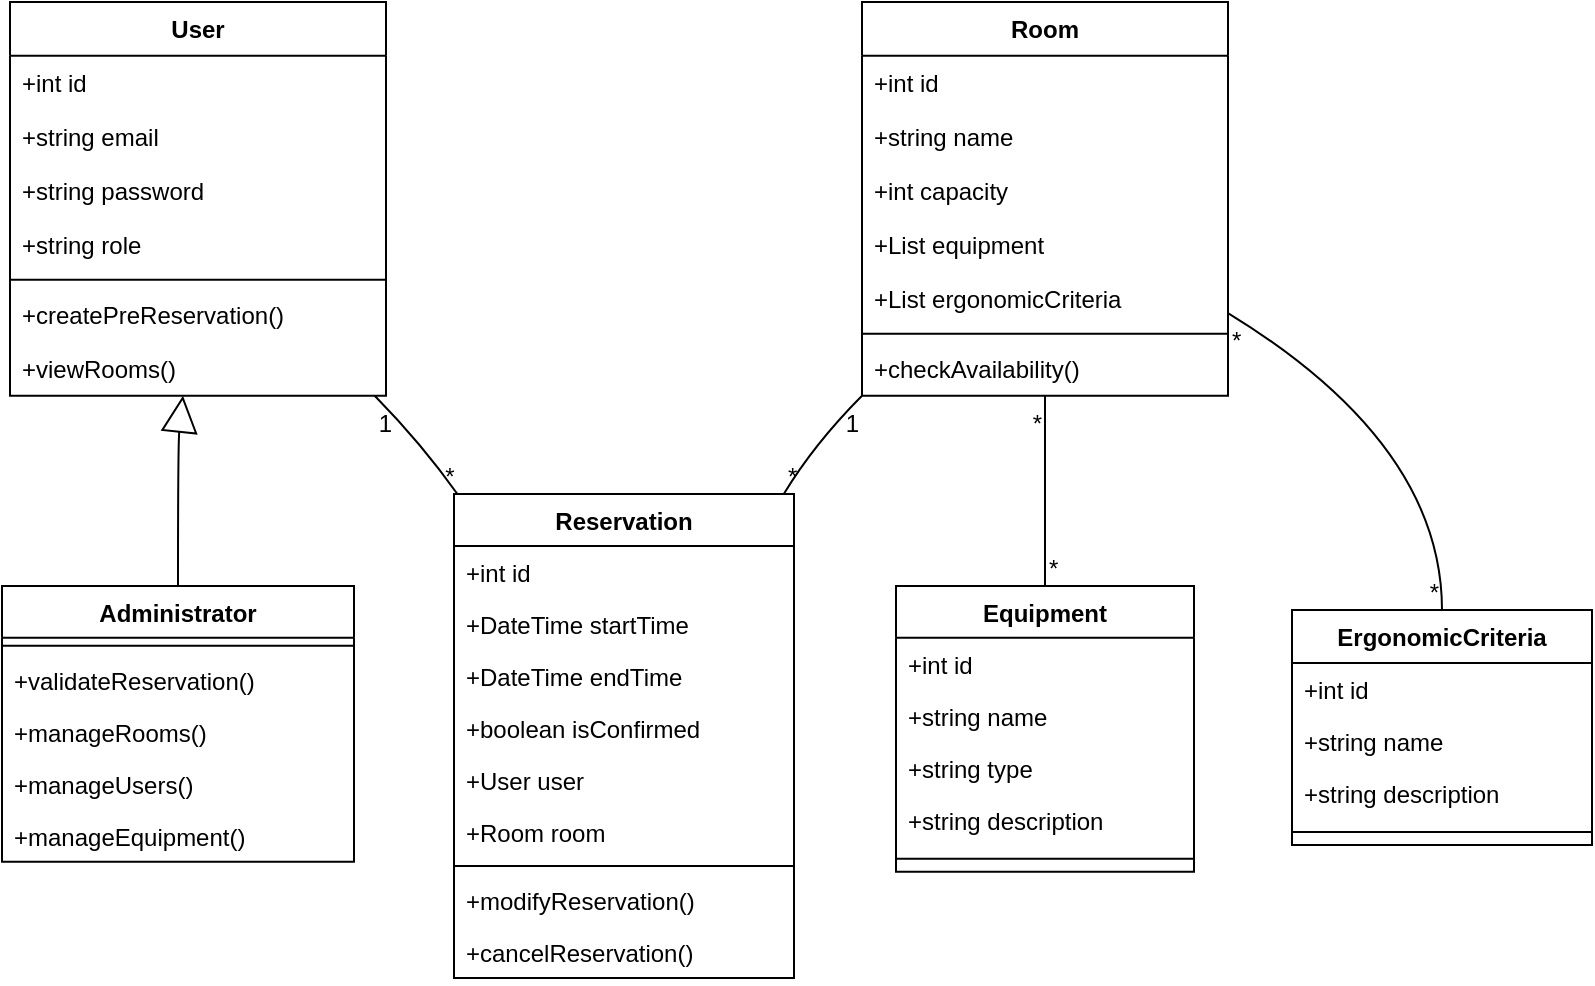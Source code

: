 <mxfile version="24.8.2">
  <diagram name="Page-1" id="cw3Oyj1yKuwxjFokrLpM">
    <mxGraphModel dx="1317" dy="965" grid="1" gridSize="10" guides="1" tooltips="1" connect="1" arrows="1" fold="1" page="1" pageScale="1" pageWidth="827" pageHeight="1169" math="0" shadow="0">
      <root>
        <mxCell id="0" />
        <mxCell id="1" parent="0" />
        <mxCell id="2Id6K7MQPigZAek3vA0n-1" value="User" style="swimlane;fontStyle=1;align=center;verticalAlign=top;childLayout=stackLayout;horizontal=1;startSize=26.857;horizontalStack=0;resizeParent=1;resizeParentMax=0;resizeLast=0;collapsible=0;marginBottom=0;flipH=0;flipV=0;" vertex="1" parent="1">
          <mxGeometry x="14" y="240" width="188" height="196.857" as="geometry" />
        </mxCell>
        <mxCell id="2Id6K7MQPigZAek3vA0n-2" value="+int id" style="text;strokeColor=none;fillColor=none;align=left;verticalAlign=top;spacingLeft=4;spacingRight=4;overflow=hidden;rotatable=0;points=[[0,0.5],[1,0.5]];portConstraint=eastwest;" vertex="1" parent="2Id6K7MQPigZAek3vA0n-1">
          <mxGeometry y="26.857" width="188" height="27" as="geometry" />
        </mxCell>
        <mxCell id="2Id6K7MQPigZAek3vA0n-3" value="+string email" style="text;strokeColor=none;fillColor=none;align=left;verticalAlign=top;spacingLeft=4;spacingRight=4;overflow=hidden;rotatable=0;points=[[0,0.5],[1,0.5]];portConstraint=eastwest;" vertex="1" parent="2Id6K7MQPigZAek3vA0n-1">
          <mxGeometry y="53.857" width="188" height="27" as="geometry" />
        </mxCell>
        <mxCell id="2Id6K7MQPigZAek3vA0n-4" value="+string password" style="text;strokeColor=none;fillColor=none;align=left;verticalAlign=top;spacingLeft=4;spacingRight=4;overflow=hidden;rotatable=0;points=[[0,0.5],[1,0.5]];portConstraint=eastwest;" vertex="1" parent="2Id6K7MQPigZAek3vA0n-1">
          <mxGeometry y="80.857" width="188" height="27" as="geometry" />
        </mxCell>
        <mxCell id="2Id6K7MQPigZAek3vA0n-5" value="+string role" style="text;strokeColor=none;fillColor=none;align=left;verticalAlign=top;spacingLeft=4;spacingRight=4;overflow=hidden;rotatable=0;points=[[0,0.5],[1,0.5]];portConstraint=eastwest;" vertex="1" parent="2Id6K7MQPigZAek3vA0n-1">
          <mxGeometry y="107.857" width="188" height="27" as="geometry" />
        </mxCell>
        <mxCell id="2Id6K7MQPigZAek3vA0n-6" style="line;strokeWidth=1;fillColor=none;align=left;verticalAlign=middle;spacingTop=-1;spacingLeft=3;spacingRight=3;rotatable=0;labelPosition=right;points=[];portConstraint=eastwest;strokeColor=inherit;" vertex="1" parent="2Id6K7MQPigZAek3vA0n-1">
          <mxGeometry y="134.857" width="188" height="8" as="geometry" />
        </mxCell>
        <mxCell id="2Id6K7MQPigZAek3vA0n-7" value="+createPreReservation()" style="text;strokeColor=none;fillColor=none;align=left;verticalAlign=top;spacingLeft=4;spacingRight=4;overflow=hidden;rotatable=0;points=[[0,0.5],[1,0.5]];portConstraint=eastwest;" vertex="1" parent="2Id6K7MQPigZAek3vA0n-1">
          <mxGeometry y="142.857" width="188" height="27" as="geometry" />
        </mxCell>
        <mxCell id="2Id6K7MQPigZAek3vA0n-8" value="+viewRooms()" style="text;strokeColor=none;fillColor=none;align=left;verticalAlign=top;spacingLeft=4;spacingRight=4;overflow=hidden;rotatable=0;points=[[0,0.5],[1,0.5]];portConstraint=eastwest;" vertex="1" parent="2Id6K7MQPigZAek3vA0n-1">
          <mxGeometry y="169.857" width="188" height="27" as="geometry" />
        </mxCell>
        <mxCell id="2Id6K7MQPigZAek3vA0n-9" value="Administrator" style="swimlane;fontStyle=1;align=center;verticalAlign=top;childLayout=stackLayout;horizontal=1;startSize=25.818;horizontalStack=0;resizeParent=1;resizeParentMax=0;resizeLast=0;collapsible=0;marginBottom=0;flipH=0;flipV=0;" vertex="1" parent="1">
          <mxGeometry x="10" y="532" width="176" height="137.818" as="geometry" />
        </mxCell>
        <mxCell id="2Id6K7MQPigZAek3vA0n-10" style="line;strokeWidth=1;fillColor=none;align=left;verticalAlign=middle;spacingTop=-1;spacingLeft=3;spacingRight=3;rotatable=0;labelPosition=right;points=[];portConstraint=eastwest;strokeColor=inherit;" vertex="1" parent="2Id6K7MQPigZAek3vA0n-9">
          <mxGeometry y="25.818" width="176" height="8" as="geometry" />
        </mxCell>
        <mxCell id="2Id6K7MQPigZAek3vA0n-11" value="+validateReservation()" style="text;strokeColor=none;fillColor=none;align=left;verticalAlign=top;spacingLeft=4;spacingRight=4;overflow=hidden;rotatable=0;points=[[0,0.5],[1,0.5]];portConstraint=eastwest;" vertex="1" parent="2Id6K7MQPigZAek3vA0n-9">
          <mxGeometry y="33.818" width="176" height="26" as="geometry" />
        </mxCell>
        <mxCell id="2Id6K7MQPigZAek3vA0n-12" value="+manageRooms()" style="text;strokeColor=none;fillColor=none;align=left;verticalAlign=top;spacingLeft=4;spacingRight=4;overflow=hidden;rotatable=0;points=[[0,0.5],[1,0.5]];portConstraint=eastwest;" vertex="1" parent="2Id6K7MQPigZAek3vA0n-9">
          <mxGeometry y="59.818" width="176" height="26" as="geometry" />
        </mxCell>
        <mxCell id="2Id6K7MQPigZAek3vA0n-13" value="+manageUsers()" style="text;strokeColor=none;fillColor=none;align=left;verticalAlign=top;spacingLeft=4;spacingRight=4;overflow=hidden;rotatable=0;points=[[0,0.5],[1,0.5]];portConstraint=eastwest;" vertex="1" parent="2Id6K7MQPigZAek3vA0n-9">
          <mxGeometry y="85.818" width="176" height="26" as="geometry" />
        </mxCell>
        <mxCell id="2Id6K7MQPigZAek3vA0n-14" value="+manageEquipment()" style="text;strokeColor=none;fillColor=none;align=left;verticalAlign=top;spacingLeft=4;spacingRight=4;overflow=hidden;rotatable=0;points=[[0,0.5],[1,0.5]];portConstraint=eastwest;" vertex="1" parent="2Id6K7MQPigZAek3vA0n-9">
          <mxGeometry y="111.818" width="176" height="26" as="geometry" />
        </mxCell>
        <mxCell id="2Id6K7MQPigZAek3vA0n-15" value="Room" style="swimlane;fontStyle=1;align=center;verticalAlign=top;childLayout=stackLayout;horizontal=1;startSize=26.857;horizontalStack=0;resizeParent=1;resizeParentMax=0;resizeLast=0;collapsible=0;marginBottom=0;flipH=0;flipV=0;" vertex="1" parent="1">
          <mxGeometry x="440" y="240" width="183" height="196.857" as="geometry" />
        </mxCell>
        <mxCell id="2Id6K7MQPigZAek3vA0n-16" value="+int id" style="text;strokeColor=none;fillColor=none;align=left;verticalAlign=top;spacingLeft=4;spacingRight=4;overflow=hidden;rotatable=0;points=[[0,0.5],[1,0.5]];portConstraint=eastwest;" vertex="1" parent="2Id6K7MQPigZAek3vA0n-15">
          <mxGeometry y="26.857" width="183" height="27" as="geometry" />
        </mxCell>
        <mxCell id="2Id6K7MQPigZAek3vA0n-17" value="+string name" style="text;strokeColor=none;fillColor=none;align=left;verticalAlign=top;spacingLeft=4;spacingRight=4;overflow=hidden;rotatable=0;points=[[0,0.5],[1,0.5]];portConstraint=eastwest;" vertex="1" parent="2Id6K7MQPigZAek3vA0n-15">
          <mxGeometry y="53.857" width="183" height="27" as="geometry" />
        </mxCell>
        <mxCell id="2Id6K7MQPigZAek3vA0n-18" value="+int capacity" style="text;strokeColor=none;fillColor=none;align=left;verticalAlign=top;spacingLeft=4;spacingRight=4;overflow=hidden;rotatable=0;points=[[0,0.5],[1,0.5]];portConstraint=eastwest;" vertex="1" parent="2Id6K7MQPigZAek3vA0n-15">
          <mxGeometry y="80.857" width="183" height="27" as="geometry" />
        </mxCell>
        <mxCell id="2Id6K7MQPigZAek3vA0n-19" value="+List equipment" style="text;strokeColor=none;fillColor=none;align=left;verticalAlign=top;spacingLeft=4;spacingRight=4;overflow=hidden;rotatable=0;points=[[0,0.5],[1,0.5]];portConstraint=eastwest;" vertex="1" parent="2Id6K7MQPigZAek3vA0n-15">
          <mxGeometry y="107.857" width="183" height="27" as="geometry" />
        </mxCell>
        <mxCell id="2Id6K7MQPigZAek3vA0n-20" value="+List ergonomicCriteria" style="text;strokeColor=none;fillColor=none;align=left;verticalAlign=top;spacingLeft=4;spacingRight=4;overflow=hidden;rotatable=0;points=[[0,0.5],[1,0.5]];portConstraint=eastwest;" vertex="1" parent="2Id6K7MQPigZAek3vA0n-15">
          <mxGeometry y="134.857" width="183" height="27" as="geometry" />
        </mxCell>
        <mxCell id="2Id6K7MQPigZAek3vA0n-21" style="line;strokeWidth=1;fillColor=none;align=left;verticalAlign=middle;spacingTop=-1;spacingLeft=3;spacingRight=3;rotatable=0;labelPosition=right;points=[];portConstraint=eastwest;strokeColor=inherit;" vertex="1" parent="2Id6K7MQPigZAek3vA0n-15">
          <mxGeometry y="161.857" width="183" height="8" as="geometry" />
        </mxCell>
        <mxCell id="2Id6K7MQPigZAek3vA0n-22" value="+checkAvailability()" style="text;strokeColor=none;fillColor=none;align=left;verticalAlign=top;spacingLeft=4;spacingRight=4;overflow=hidden;rotatable=0;points=[[0,0.5],[1,0.5]];portConstraint=eastwest;" vertex="1" parent="2Id6K7MQPigZAek3vA0n-15">
          <mxGeometry y="169.857" width="183" height="27" as="geometry" />
        </mxCell>
        <mxCell id="2Id6K7MQPigZAek3vA0n-23" value="Reservation" style="swimlane;fontStyle=1;align=center;verticalAlign=top;childLayout=stackLayout;horizontal=1;startSize=26;horizontalStack=0;resizeParent=1;resizeParentMax=0;resizeLast=0;collapsible=0;marginBottom=0;flipH=0;flipV=0;" vertex="1" parent="1">
          <mxGeometry x="236" y="486" width="170" height="242" as="geometry" />
        </mxCell>
        <mxCell id="2Id6K7MQPigZAek3vA0n-24" value="+int id" style="text;strokeColor=none;fillColor=none;align=left;verticalAlign=top;spacingLeft=4;spacingRight=4;overflow=hidden;rotatable=0;points=[[0,0.5],[1,0.5]];portConstraint=eastwest;" vertex="1" parent="2Id6K7MQPigZAek3vA0n-23">
          <mxGeometry y="26" width="170" height="26" as="geometry" />
        </mxCell>
        <mxCell id="2Id6K7MQPigZAek3vA0n-25" value="+DateTime startTime" style="text;strokeColor=none;fillColor=none;align=left;verticalAlign=top;spacingLeft=4;spacingRight=4;overflow=hidden;rotatable=0;points=[[0,0.5],[1,0.5]];portConstraint=eastwest;" vertex="1" parent="2Id6K7MQPigZAek3vA0n-23">
          <mxGeometry y="52" width="170" height="26" as="geometry" />
        </mxCell>
        <mxCell id="2Id6K7MQPigZAek3vA0n-26" value="+DateTime endTime" style="text;strokeColor=none;fillColor=none;align=left;verticalAlign=top;spacingLeft=4;spacingRight=4;overflow=hidden;rotatable=0;points=[[0,0.5],[1,0.5]];portConstraint=eastwest;" vertex="1" parent="2Id6K7MQPigZAek3vA0n-23">
          <mxGeometry y="78" width="170" height="26" as="geometry" />
        </mxCell>
        <mxCell id="2Id6K7MQPigZAek3vA0n-27" value="+boolean isConfirmed" style="text;strokeColor=none;fillColor=none;align=left;verticalAlign=top;spacingLeft=4;spacingRight=4;overflow=hidden;rotatable=0;points=[[0,0.5],[1,0.5]];portConstraint=eastwest;" vertex="1" parent="2Id6K7MQPigZAek3vA0n-23">
          <mxGeometry y="104" width="170" height="26" as="geometry" />
        </mxCell>
        <mxCell id="2Id6K7MQPigZAek3vA0n-28" value="+User user" style="text;strokeColor=none;fillColor=none;align=left;verticalAlign=top;spacingLeft=4;spacingRight=4;overflow=hidden;rotatable=0;points=[[0,0.5],[1,0.5]];portConstraint=eastwest;" vertex="1" parent="2Id6K7MQPigZAek3vA0n-23">
          <mxGeometry y="130" width="170" height="26" as="geometry" />
        </mxCell>
        <mxCell id="2Id6K7MQPigZAek3vA0n-29" value="+Room room" style="text;strokeColor=none;fillColor=none;align=left;verticalAlign=top;spacingLeft=4;spacingRight=4;overflow=hidden;rotatable=0;points=[[0,0.5],[1,0.5]];portConstraint=eastwest;" vertex="1" parent="2Id6K7MQPigZAek3vA0n-23">
          <mxGeometry y="156" width="170" height="26" as="geometry" />
        </mxCell>
        <mxCell id="2Id6K7MQPigZAek3vA0n-30" style="line;strokeWidth=1;fillColor=none;align=left;verticalAlign=middle;spacingTop=-1;spacingLeft=3;spacingRight=3;rotatable=0;labelPosition=right;points=[];portConstraint=eastwest;strokeColor=inherit;" vertex="1" parent="2Id6K7MQPigZAek3vA0n-23">
          <mxGeometry y="182" width="170" height="8" as="geometry" />
        </mxCell>
        <mxCell id="2Id6K7MQPigZAek3vA0n-31" value="+modifyReservation()" style="text;strokeColor=none;fillColor=none;align=left;verticalAlign=top;spacingLeft=4;spacingRight=4;overflow=hidden;rotatable=0;points=[[0,0.5],[1,0.5]];portConstraint=eastwest;" vertex="1" parent="2Id6K7MQPigZAek3vA0n-23">
          <mxGeometry y="190" width="170" height="26" as="geometry" />
        </mxCell>
        <mxCell id="2Id6K7MQPigZAek3vA0n-32" value="+cancelReservation()" style="text;strokeColor=none;fillColor=none;align=left;verticalAlign=top;spacingLeft=4;spacingRight=4;overflow=hidden;rotatable=0;points=[[0,0.5],[1,0.5]];portConstraint=eastwest;" vertex="1" parent="2Id6K7MQPigZAek3vA0n-23">
          <mxGeometry y="216" width="170" height="26" as="geometry" />
        </mxCell>
        <mxCell id="2Id6K7MQPigZAek3vA0n-33" value="Equipment" style="swimlane;fontStyle=1;align=center;verticalAlign=top;childLayout=stackLayout;horizontal=1;startSize=25.818;horizontalStack=0;resizeParent=1;resizeParentMax=0;resizeLast=0;collapsible=0;marginBottom=0;flipH=0;flipV=0;" vertex="1" parent="1">
          <mxGeometry x="457" y="532" width="149" height="142.818" as="geometry" />
        </mxCell>
        <mxCell id="2Id6K7MQPigZAek3vA0n-34" value="+int id" style="text;strokeColor=none;fillColor=none;align=left;verticalAlign=top;spacingLeft=4;spacingRight=4;overflow=hidden;rotatable=0;points=[[0,0.5],[1,0.5]];portConstraint=eastwest;" vertex="1" parent="2Id6K7MQPigZAek3vA0n-33">
          <mxGeometry y="25.818" width="149" height="26" as="geometry" />
        </mxCell>
        <mxCell id="2Id6K7MQPigZAek3vA0n-35" value="+string name" style="text;strokeColor=none;fillColor=none;align=left;verticalAlign=top;spacingLeft=4;spacingRight=4;overflow=hidden;rotatable=0;points=[[0,0.5],[1,0.5]];portConstraint=eastwest;" vertex="1" parent="2Id6K7MQPigZAek3vA0n-33">
          <mxGeometry y="51.818" width="149" height="26" as="geometry" />
        </mxCell>
        <mxCell id="2Id6K7MQPigZAek3vA0n-36" value="+string type" style="text;strokeColor=none;fillColor=none;align=left;verticalAlign=top;spacingLeft=4;spacingRight=4;overflow=hidden;rotatable=0;points=[[0,0.5],[1,0.5]];portConstraint=eastwest;" vertex="1" parent="2Id6K7MQPigZAek3vA0n-33">
          <mxGeometry y="77.818" width="149" height="26" as="geometry" />
        </mxCell>
        <mxCell id="2Id6K7MQPigZAek3vA0n-37" value="+string description" style="text;strokeColor=none;fillColor=none;align=left;verticalAlign=top;spacingLeft=4;spacingRight=4;overflow=hidden;rotatable=0;points=[[0,0.5],[1,0.5]];portConstraint=eastwest;" vertex="1" parent="2Id6K7MQPigZAek3vA0n-33">
          <mxGeometry y="103.818" width="149" height="26" as="geometry" />
        </mxCell>
        <mxCell id="2Id6K7MQPigZAek3vA0n-38" style="line;strokeWidth=1;fillColor=none;align=left;verticalAlign=middle;spacingTop=-1;spacingLeft=3;spacingRight=3;rotatable=0;labelPosition=right;points=[];portConstraint=eastwest;strokeColor=inherit;" vertex="1" parent="2Id6K7MQPigZAek3vA0n-33">
          <mxGeometry y="129.818" width="149" height="13" as="geometry" />
        </mxCell>
        <mxCell id="2Id6K7MQPigZAek3vA0n-39" value="ErgonomicCriteria" style="swimlane;fontStyle=1;align=center;verticalAlign=top;childLayout=stackLayout;horizontal=1;startSize=26.444;horizontalStack=0;resizeParent=1;resizeParentMax=0;resizeLast=0;collapsible=0;marginBottom=0;flipH=0;flipV=0;" vertex="1" parent="1">
          <mxGeometry x="655" y="544" width="150" height="117.444" as="geometry" />
        </mxCell>
        <mxCell id="2Id6K7MQPigZAek3vA0n-40" value="+int id" style="text;strokeColor=none;fillColor=none;align=left;verticalAlign=top;spacingLeft=4;spacingRight=4;overflow=hidden;rotatable=0;points=[[0,0.5],[1,0.5]];portConstraint=eastwest;" vertex="1" parent="2Id6K7MQPigZAek3vA0n-39">
          <mxGeometry y="26.444" width="150" height="26" as="geometry" />
        </mxCell>
        <mxCell id="2Id6K7MQPigZAek3vA0n-41" value="+string name" style="text;strokeColor=none;fillColor=none;align=left;verticalAlign=top;spacingLeft=4;spacingRight=4;overflow=hidden;rotatable=0;points=[[0,0.5],[1,0.5]];portConstraint=eastwest;" vertex="1" parent="2Id6K7MQPigZAek3vA0n-39">
          <mxGeometry y="52.444" width="150" height="26" as="geometry" />
        </mxCell>
        <mxCell id="2Id6K7MQPigZAek3vA0n-42" value="+string description" style="text;strokeColor=none;fillColor=none;align=left;verticalAlign=top;spacingLeft=4;spacingRight=4;overflow=hidden;rotatable=0;points=[[0,0.5],[1,0.5]];portConstraint=eastwest;" vertex="1" parent="2Id6K7MQPigZAek3vA0n-39">
          <mxGeometry y="78.444" width="150" height="26" as="geometry" />
        </mxCell>
        <mxCell id="2Id6K7MQPigZAek3vA0n-43" style="line;strokeWidth=1;fillColor=none;align=left;verticalAlign=middle;spacingTop=-1;spacingLeft=3;spacingRight=3;rotatable=0;labelPosition=right;points=[];portConstraint=eastwest;strokeColor=inherit;" vertex="1" parent="2Id6K7MQPigZAek3vA0n-39">
          <mxGeometry y="104.444" width="150" height="13" as="geometry" />
        </mxCell>
        <mxCell id="2Id6K7MQPigZAek3vA0n-44" value="" style="curved=1;startArrow=block;startSize=16;startFill=0;endArrow=none;exitX=0.46;exitY=1;entryX=0.5;entryY=0;rounded=0;" edge="1" parent="1" source="2Id6K7MQPigZAek3vA0n-1" target="2Id6K7MQPigZAek3vA0n-9">
          <mxGeometry relative="1" as="geometry">
            <Array as="points">
              <mxPoint x="98" y="461" />
            </Array>
          </mxGeometry>
        </mxCell>
        <mxCell id="2Id6K7MQPigZAek3vA0n-45" value="" style="curved=1;startArrow=none;endArrow=none;exitX=0.97;exitY=1;entryX=0.01;entryY=0;rounded=0;" edge="1" parent="1" source="2Id6K7MQPigZAek3vA0n-1" target="2Id6K7MQPigZAek3vA0n-23">
          <mxGeometry relative="1" as="geometry">
            <Array as="points">
              <mxPoint x="220.0" y="461.0" />
            </Array>
          </mxGeometry>
        </mxCell>
        <mxCell id="2Id6K7MQPigZAek3vA0n-46" value="1" style="edgeLabel;resizable=0;labelBackgroundColor=none;fontSize=12;align=left;verticalAlign=top;" vertex="1" parent="2Id6K7MQPigZAek3vA0n-45">
          <mxGeometry x="-1" relative="1" as="geometry" />
        </mxCell>
        <mxCell id="2Id6K7MQPigZAek3vA0n-47" value="*" style="edgeLabel;resizable=0;labelBackgroundColor=none;fontSize=12;align=right;verticalAlign=bottom;" vertex="1" parent="2Id6K7MQPigZAek3vA0n-45">
          <mxGeometry x="1" relative="1" as="geometry" />
        </mxCell>
        <mxCell id="2Id6K7MQPigZAek3vA0n-48" value="" style="curved=1;startArrow=none;endArrow=none;exitX=0;exitY=1;entryX=0.97;entryY=0;rounded=0;" edge="1" parent="1" source="2Id6K7MQPigZAek3vA0n-15" target="2Id6K7MQPigZAek3vA0n-23">
          <mxGeometry relative="1" as="geometry">
            <Array as="points">
              <mxPoint x="416.0" y="461.0" />
            </Array>
          </mxGeometry>
        </mxCell>
        <mxCell id="2Id6K7MQPigZAek3vA0n-49" value="1" style="edgeLabel;resizable=0;labelBackgroundColor=none;fontSize=12;align=right;verticalAlign=top;" vertex="1" parent="2Id6K7MQPigZAek3vA0n-48">
          <mxGeometry x="-1" relative="1" as="geometry" />
        </mxCell>
        <mxCell id="2Id6K7MQPigZAek3vA0n-50" value="*" style="edgeLabel;resizable=0;labelBackgroundColor=none;fontSize=12;align=left;verticalAlign=bottom;" vertex="1" parent="2Id6K7MQPigZAek3vA0n-48">
          <mxGeometry x="1" relative="1" as="geometry" />
        </mxCell>
        <mxCell id="2Id6K7MQPigZAek3vA0n-51" value="" style="curved=1;startArrow=none;endArrow=none;exitX=0.5;exitY=1;entryX=0.5;entryY=0;rounded=0;" edge="1" parent="1" source="2Id6K7MQPigZAek3vA0n-15" target="2Id6K7MQPigZAek3vA0n-33">
          <mxGeometry relative="1" as="geometry">
            <Array as="points" />
          </mxGeometry>
        </mxCell>
        <mxCell id="2Id6K7MQPigZAek3vA0n-52" value="*" style="edgeLabel;resizable=0;labelBackgroundColor=none;fontSize=12;align=right;verticalAlign=top;" vertex="1" parent="2Id6K7MQPigZAek3vA0n-51">
          <mxGeometry x="-1" relative="1" as="geometry" />
        </mxCell>
        <mxCell id="2Id6K7MQPigZAek3vA0n-53" value="*" style="edgeLabel;resizable=0;labelBackgroundColor=none;fontSize=12;align=left;verticalAlign=bottom;" vertex="1" parent="2Id6K7MQPigZAek3vA0n-51">
          <mxGeometry x="1" relative="1" as="geometry" />
        </mxCell>
        <mxCell id="2Id6K7MQPigZAek3vA0n-54" value="" style="curved=1;startArrow=none;endArrow=none;exitX=1;exitY=0.79;entryX=0.5;entryY=0;rounded=0;" edge="1" parent="1" source="2Id6K7MQPigZAek3vA0n-15" target="2Id6K7MQPigZAek3vA0n-39">
          <mxGeometry relative="1" as="geometry">
            <Array as="points">
              <mxPoint x="730" y="461" />
            </Array>
          </mxGeometry>
        </mxCell>
        <mxCell id="2Id6K7MQPigZAek3vA0n-55" value="*" style="edgeLabel;resizable=0;labelBackgroundColor=none;fontSize=12;align=left;verticalAlign=top;" vertex="1" parent="2Id6K7MQPigZAek3vA0n-54">
          <mxGeometry x="-1" relative="1" as="geometry" />
        </mxCell>
        <mxCell id="2Id6K7MQPigZAek3vA0n-56" value="*" style="edgeLabel;resizable=0;labelBackgroundColor=none;fontSize=12;align=right;verticalAlign=bottom;" vertex="1" parent="2Id6K7MQPigZAek3vA0n-54">
          <mxGeometry x="1" relative="1" as="geometry" />
        </mxCell>
      </root>
    </mxGraphModel>
  </diagram>
</mxfile>
